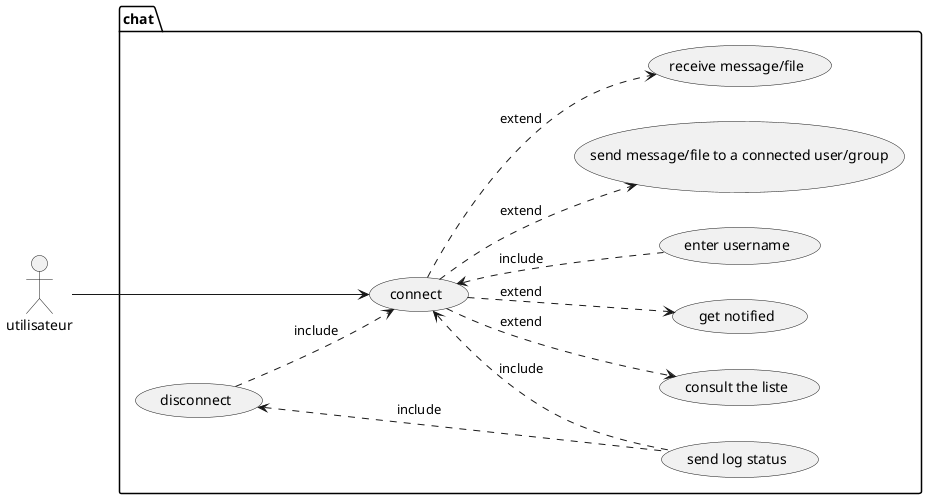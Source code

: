@startuml
left to right direction
actor utilisateur as u

package chat{
usecase "connect" as uc1
usecase "enter username" as uc2
  usecase "send message/file to a connected user/group" as uc3
usecase "receive message/file" as uc4
usecase "consult the liste" as uc5
usecase "disconnect" as uc6
usecase "send log status" as uc7
usecase "get notified" as uc8

u ---> uc1
uc1 <.. uc7 : "include"
uc6 <.. uc7 : "include"
uc6 ..> uc1 : "include"
uc1 <.. uc2 : "include"
uc1 ..> uc3 : "extend"
uc1 ..> uc4 : "extend"
uc1 ..> uc5 : "extend"
uc1 ..> uc8 : "extend"
}

@enduml
